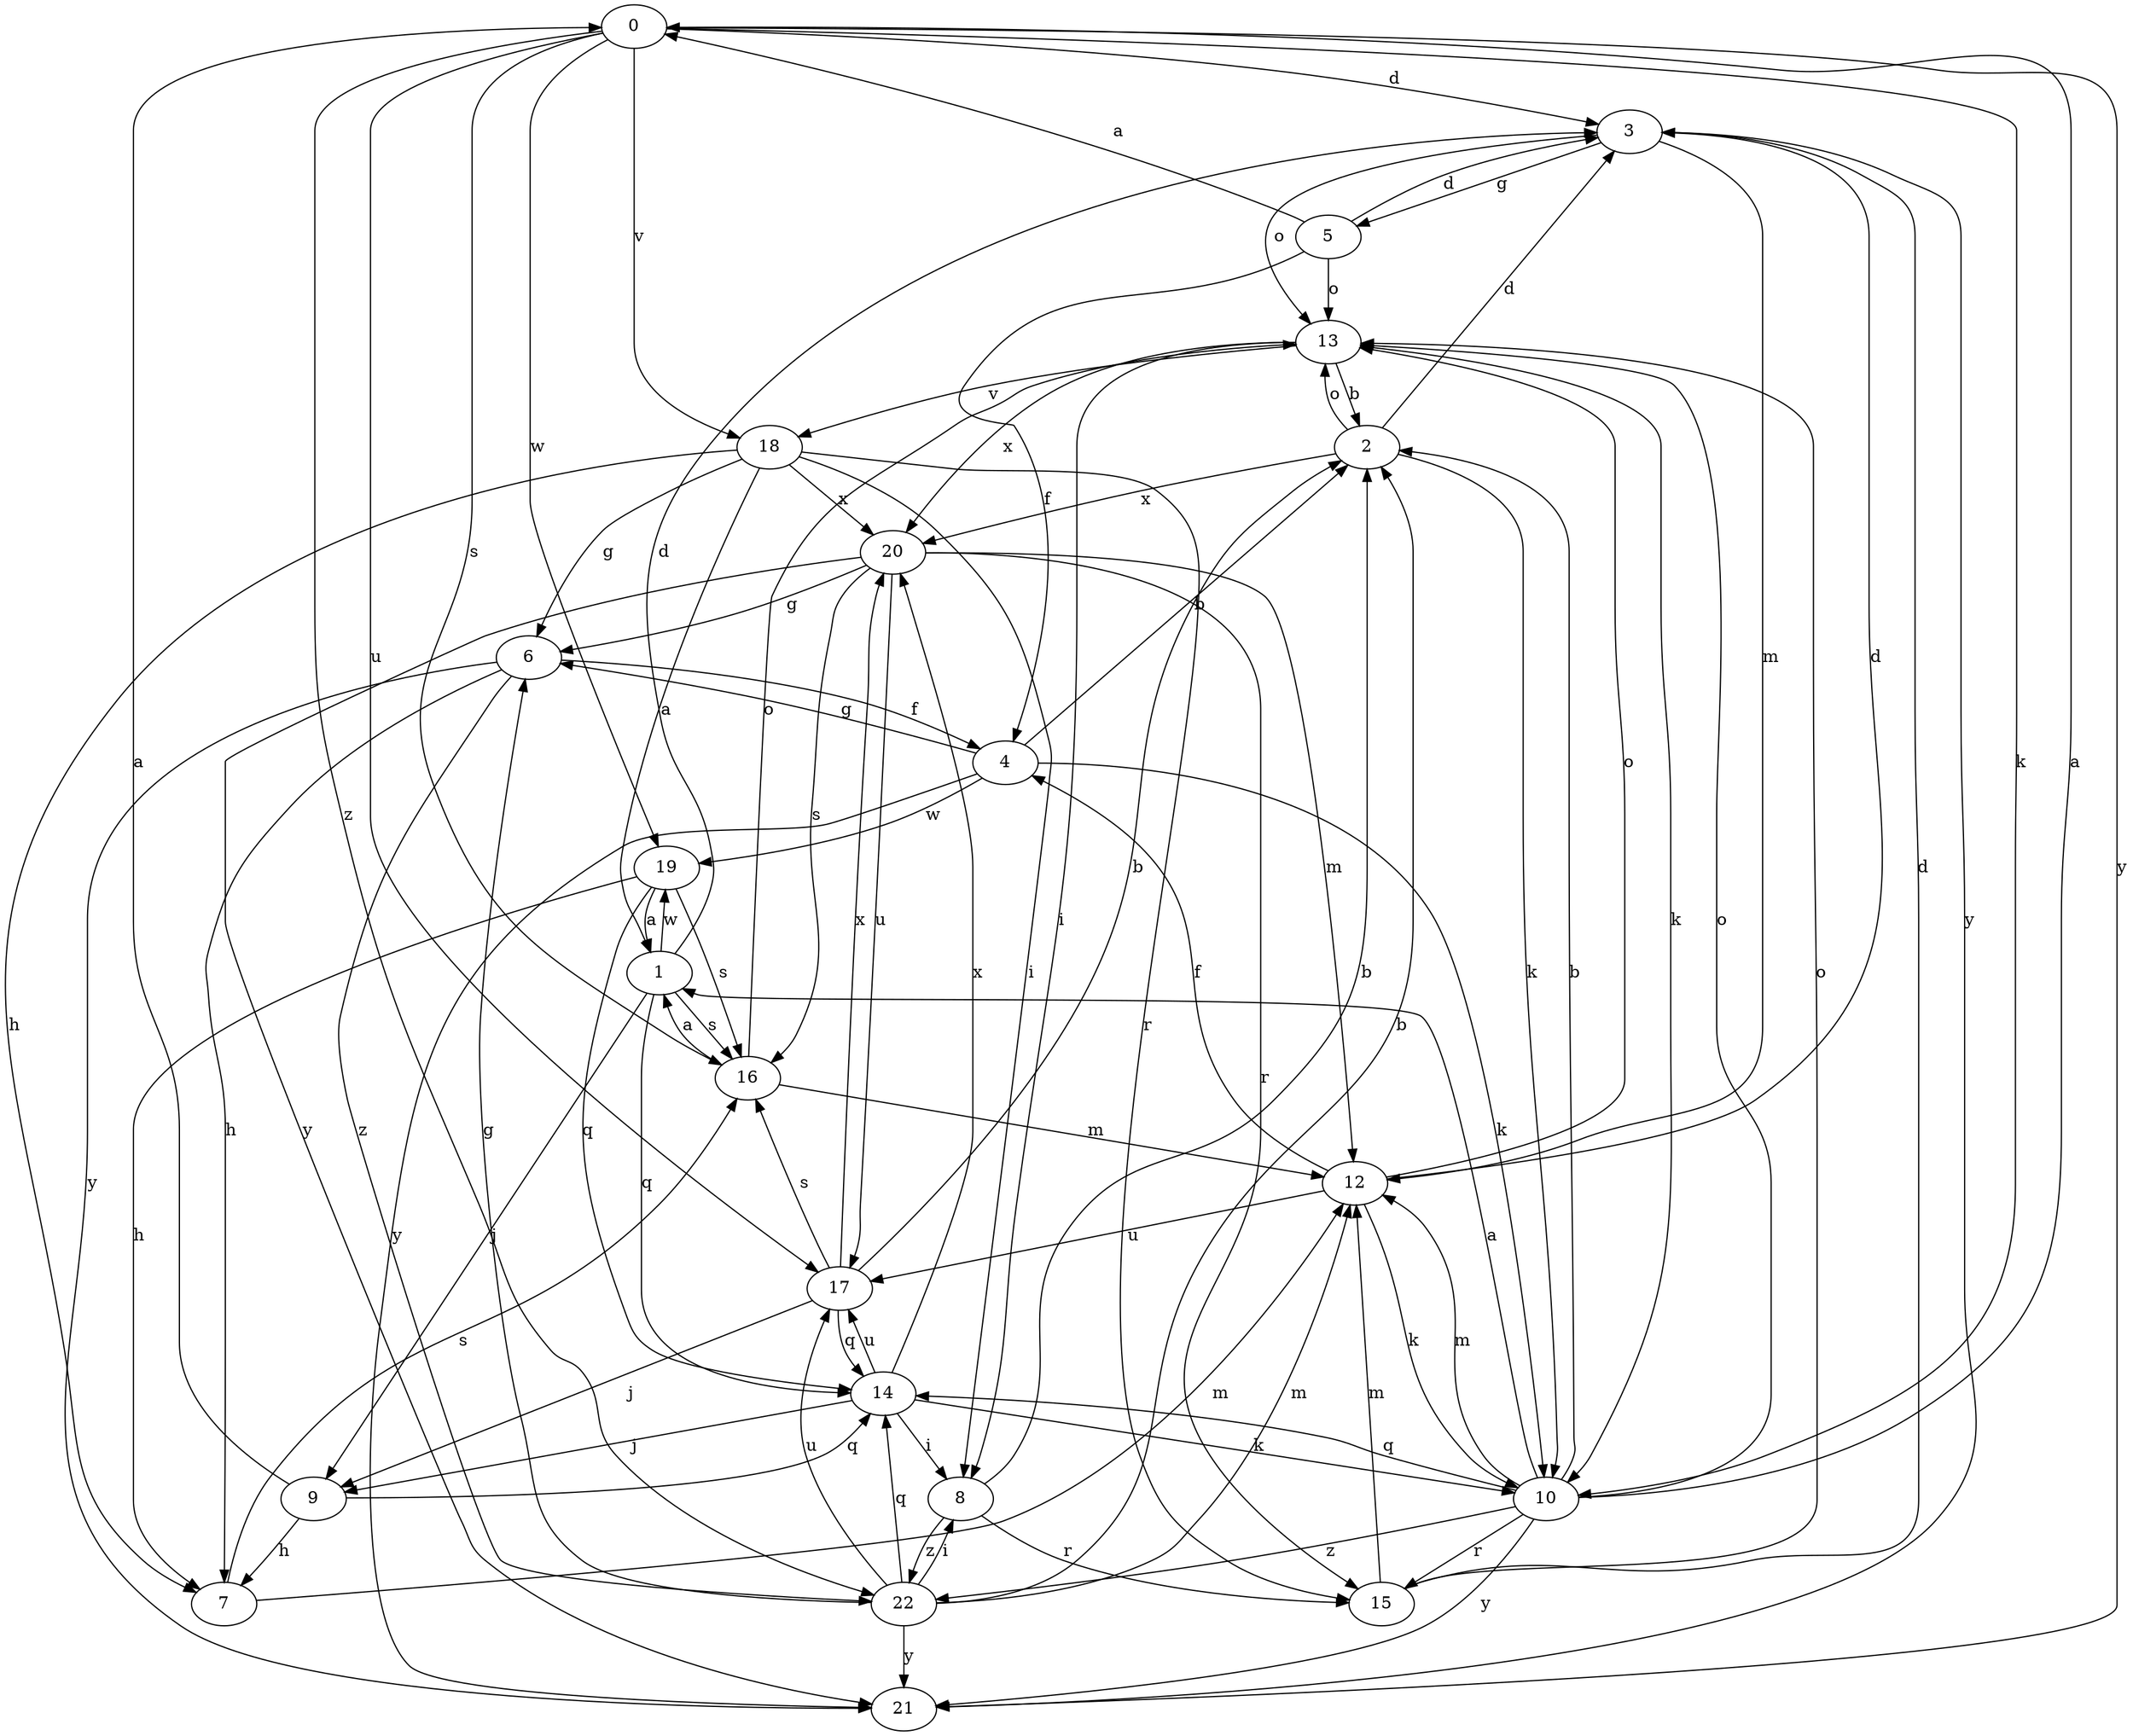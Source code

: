 strict digraph  {
0;
1;
2;
3;
4;
5;
6;
7;
8;
9;
10;
12;
13;
14;
15;
16;
17;
18;
19;
20;
21;
22;
0 -> 3  [label=d];
0 -> 10  [label=k];
0 -> 16  [label=s];
0 -> 17  [label=u];
0 -> 18  [label=v];
0 -> 19  [label=w];
0 -> 21  [label=y];
0 -> 22  [label=z];
1 -> 3  [label=d];
1 -> 9  [label=j];
1 -> 14  [label=q];
1 -> 16  [label=s];
1 -> 19  [label=w];
2 -> 3  [label=d];
2 -> 10  [label=k];
2 -> 13  [label=o];
2 -> 20  [label=x];
3 -> 5  [label=g];
3 -> 12  [label=m];
3 -> 13  [label=o];
3 -> 21  [label=y];
4 -> 2  [label=b];
4 -> 6  [label=g];
4 -> 10  [label=k];
4 -> 19  [label=w];
4 -> 21  [label=y];
5 -> 0  [label=a];
5 -> 3  [label=d];
5 -> 4  [label=f];
5 -> 13  [label=o];
6 -> 4  [label=f];
6 -> 7  [label=h];
6 -> 21  [label=y];
6 -> 22  [label=z];
7 -> 12  [label=m];
7 -> 16  [label=s];
8 -> 2  [label=b];
8 -> 15  [label=r];
8 -> 22  [label=z];
9 -> 0  [label=a];
9 -> 7  [label=h];
9 -> 14  [label=q];
10 -> 0  [label=a];
10 -> 1  [label=a];
10 -> 2  [label=b];
10 -> 12  [label=m];
10 -> 13  [label=o];
10 -> 14  [label=q];
10 -> 15  [label=r];
10 -> 21  [label=y];
10 -> 22  [label=z];
12 -> 3  [label=d];
12 -> 4  [label=f];
12 -> 10  [label=k];
12 -> 13  [label=o];
12 -> 17  [label=u];
13 -> 2  [label=b];
13 -> 8  [label=i];
13 -> 10  [label=k];
13 -> 18  [label=v];
13 -> 20  [label=x];
14 -> 8  [label=i];
14 -> 9  [label=j];
14 -> 10  [label=k];
14 -> 17  [label=u];
14 -> 20  [label=x];
15 -> 3  [label=d];
15 -> 12  [label=m];
15 -> 13  [label=o];
16 -> 1  [label=a];
16 -> 12  [label=m];
16 -> 13  [label=o];
17 -> 2  [label=b];
17 -> 9  [label=j];
17 -> 14  [label=q];
17 -> 16  [label=s];
17 -> 20  [label=x];
18 -> 1  [label=a];
18 -> 6  [label=g];
18 -> 7  [label=h];
18 -> 8  [label=i];
18 -> 15  [label=r];
18 -> 20  [label=x];
19 -> 1  [label=a];
19 -> 7  [label=h];
19 -> 14  [label=q];
19 -> 16  [label=s];
20 -> 6  [label=g];
20 -> 12  [label=m];
20 -> 15  [label=r];
20 -> 16  [label=s];
20 -> 17  [label=u];
20 -> 21  [label=y];
22 -> 2  [label=b];
22 -> 6  [label=g];
22 -> 8  [label=i];
22 -> 12  [label=m];
22 -> 14  [label=q];
22 -> 17  [label=u];
22 -> 21  [label=y];
}
